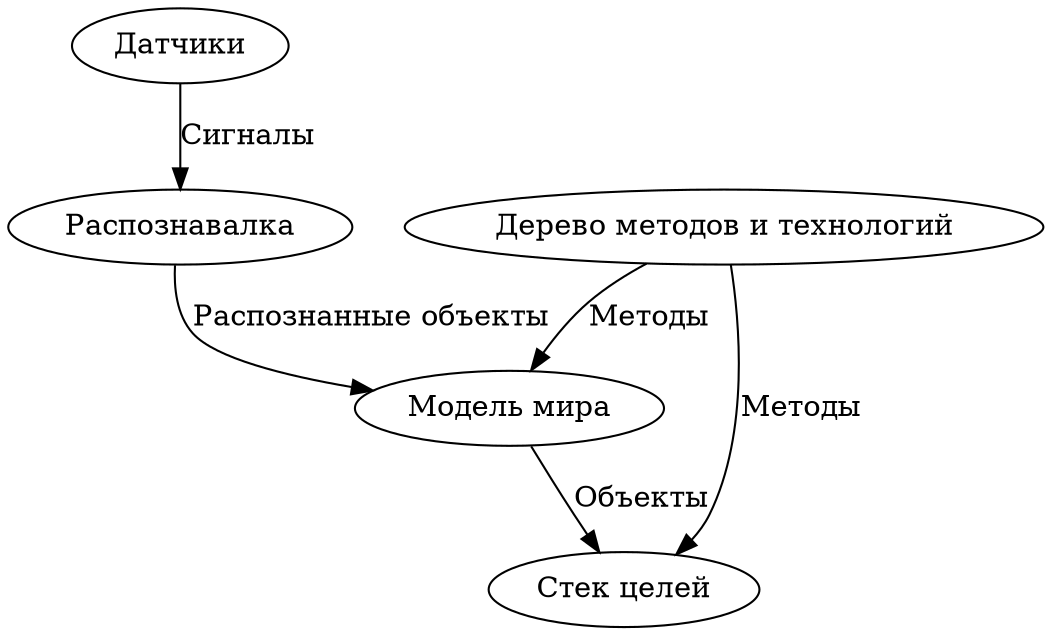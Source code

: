 digraph graphname {
  "Датчики" -> "Распознавалка" [label="Сигналы"];
  "Распознавалка" -> "Модель мира" [label="Распознанные объекты"]
  "Модель мира" -> "Стек целей" [label="Объекты"]
  "Дерево методов и технологий"-> "Стек целей" [label="Методы"]
  "Дерево методов и технологий"-> "Модель мира" [label="Методы"]
  
}